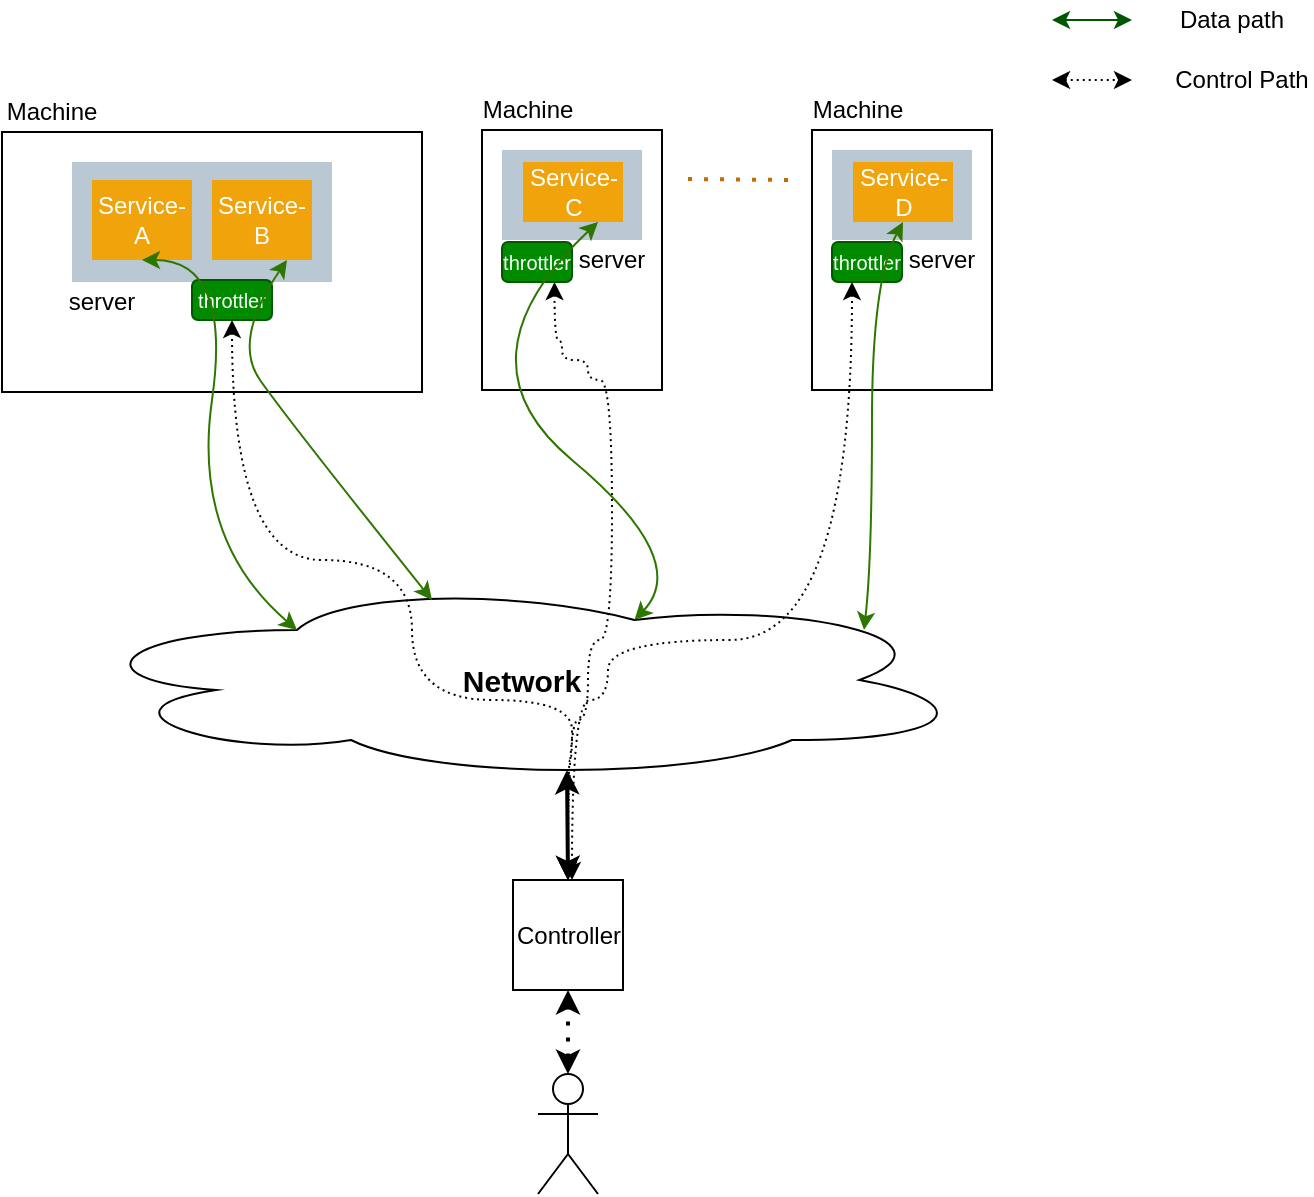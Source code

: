 <mxfile version="14.2.5" type="github">
  <diagram id="o8dBvlKgWYoHPPMzc1Fn" name="Page-1">
    <mxGraphModel dx="1133" dy="695" grid="1" gridSize="10" guides="1" tooltips="1" connect="1" arrows="1" fold="1" page="1" pageScale="1" pageWidth="850" pageHeight="1100" math="0" shadow="0">
      <root>
        <mxCell id="0" />
        <mxCell id="1" parent="0" />
        <mxCell id="hP6FGa3Ma4oHVqpmFwx4-2" value="" style="rounded=0;whiteSpace=wrap;html=1;" vertex="1" parent="1">
          <mxGeometry x="315" y="155" width="90" height="130" as="geometry" />
        </mxCell>
        <mxCell id="hP6FGa3Ma4oHVqpmFwx4-38" value="" style="rounded=0;whiteSpace=wrap;html=1;fillColor=#bac8d3;strokeColor=none;" vertex="1" parent="1">
          <mxGeometry x="325" y="165" width="70" height="45" as="geometry" />
        </mxCell>
        <mxCell id="hP6FGa3Ma4oHVqpmFwx4-3" value="" style="rounded=0;whiteSpace=wrap;html=1;" vertex="1" parent="1">
          <mxGeometry x="75" y="156" width="210" height="130" as="geometry" />
        </mxCell>
        <mxCell id="hP6FGa3Ma4oHVqpmFwx4-35" value="" style="rounded=0;whiteSpace=wrap;html=1;fillColor=#bac8d3;strokeColor=none;" vertex="1" parent="1">
          <mxGeometry x="110" y="171" width="130" height="60" as="geometry" />
        </mxCell>
        <mxCell id="hP6FGa3Ma4oHVqpmFwx4-4" value="Service-A" style="rounded=0;whiteSpace=wrap;html=1;fillColor=#f0a30a;fontColor=#ffffff;strokeColor=none;" vertex="1" parent="1">
          <mxGeometry x="120" y="180" width="50" height="40" as="geometry" />
        </mxCell>
        <mxCell id="hP6FGa3Ma4oHVqpmFwx4-5" value="Service-B" style="rounded=0;whiteSpace=wrap;html=1;fillColor=#f0a30a;fontColor=#ffffff;strokeColor=none;" vertex="1" parent="1">
          <mxGeometry x="180" y="180" width="50" height="40" as="geometry" />
        </mxCell>
        <mxCell id="hP6FGa3Ma4oHVqpmFwx4-6" value="Service-C" style="rounded=0;whiteSpace=wrap;html=1;fillColor=#f0a30a;fontColor=#ffffff;strokeColor=none;" vertex="1" parent="1">
          <mxGeometry x="335.5" y="171" width="50" height="30" as="geometry" />
        </mxCell>
        <mxCell id="hP6FGa3Ma4oHVqpmFwx4-7" value="" style="endArrow=none;dashed=1;html=1;dashPattern=1 3;strokeWidth=2;fillColor=#f0a30a;strokeColor=#BD7000;" edge="1" parent="1">
          <mxGeometry width="50" height="50" relative="1" as="geometry">
            <mxPoint x="418" y="179.5" as="sourcePoint" />
            <mxPoint x="468" y="180" as="targetPoint" />
          </mxGeometry>
        </mxCell>
        <mxCell id="hP6FGa3Ma4oHVqpmFwx4-9" value="&lt;font style=&quot;font-size: 10px&quot;&gt;throttler&lt;/font&gt;" style="rounded=1;whiteSpace=wrap;html=1;fillColor=#008a00;strokeColor=#005700;fontColor=#ffffff;" vertex="1" parent="1">
          <mxGeometry x="170" y="230" width="40" height="20" as="geometry" />
        </mxCell>
        <mxCell id="hP6FGa3Ma4oHVqpmFwx4-13" value="&lt;b&gt;&lt;font style=&quot;font-size: 15px&quot;&gt;Network&lt;/font&gt;&lt;/b&gt;" style="ellipse;shape=cloud;whiteSpace=wrap;html=1;" vertex="1" parent="1">
          <mxGeometry x="110" y="380" width="450" height="100" as="geometry" />
        </mxCell>
        <mxCell id="hP6FGa3Ma4oHVqpmFwx4-14" value="" style="curved=1;endArrow=classic;html=1;startArrow=classic;startFill=1;entryX=0.5;entryY=1;entryDx=0;entryDy=0;exitX=0.25;exitY=0.25;exitDx=0;exitDy=0;exitPerimeter=0;fillColor=#60a917;strokeColor=#2D7600;" edge="1" parent="1" source="hP6FGa3Ma4oHVqpmFwx4-13" target="hP6FGa3Ma4oHVqpmFwx4-4">
          <mxGeometry width="50" height="50" relative="1" as="geometry">
            <mxPoint x="330" y="350" as="sourcePoint" />
            <mxPoint x="380" y="300" as="targetPoint" />
            <Array as="points">
              <mxPoint x="170" y="360" />
              <mxPoint x="190" y="220" />
            </Array>
          </mxGeometry>
        </mxCell>
        <mxCell id="hP6FGa3Ma4oHVqpmFwx4-15" value="" style="curved=1;endArrow=classic;html=1;startArrow=classic;startFill=1;entryX=0.75;entryY=1;entryDx=0;entryDy=0;exitX=0.4;exitY=0.1;exitDx=0;exitDy=0;exitPerimeter=0;fillColor=#60a917;strokeColor=#2D7600;" edge="1" parent="1" source="hP6FGa3Ma4oHVqpmFwx4-13" target="hP6FGa3Ma4oHVqpmFwx4-5">
          <mxGeometry width="50" height="50" relative="1" as="geometry">
            <mxPoint x="232.5" y="415" as="sourcePoint" />
            <mxPoint x="129" y="290" as="targetPoint" />
            <Array as="points">
              <mxPoint x="218" y="300" />
              <mxPoint x="190" y="260" />
            </Array>
          </mxGeometry>
        </mxCell>
        <mxCell id="hP6FGa3Ma4oHVqpmFwx4-18" value="Controller" style="whiteSpace=wrap;html=1;aspect=fixed;" vertex="1" parent="1">
          <mxGeometry x="330.5" y="530" width="55" height="55" as="geometry" />
        </mxCell>
        <mxCell id="hP6FGa3Ma4oHVqpmFwx4-19" value="" style="shape=umlActor;verticalLabelPosition=bottom;verticalAlign=top;html=1;outlineConnect=0;" vertex="1" parent="1">
          <mxGeometry x="343" y="627" width="30" height="60" as="geometry" />
        </mxCell>
        <mxCell id="hP6FGa3Ma4oHVqpmFwx4-20" value="" style="endArrow=classic;dashed=1;html=1;dashPattern=1 3;strokeWidth=2;startArrow=classic;startFill=1;endFill=1;entryX=0.5;entryY=1;entryDx=0;entryDy=0;exitX=0.5;exitY=0;exitDx=0;exitDy=0;exitPerimeter=0;" edge="1" parent="1" source="hP6FGa3Ma4oHVqpmFwx4-19" target="hP6FGa3Ma4oHVqpmFwx4-18">
          <mxGeometry width="50" height="50" relative="1" as="geometry">
            <mxPoint x="360" y="620" as="sourcePoint" />
            <mxPoint x="260" y="400" as="targetPoint" />
          </mxGeometry>
        </mxCell>
        <mxCell id="hP6FGa3Ma4oHVqpmFwx4-22" style="edgeStyle=orthogonalEdgeStyle;curved=1;rounded=0;orthogonalLoop=1;jettySize=auto;html=1;startArrow=classic;startFill=1;endArrow=classic;endFill=1;dashed=1;dashPattern=1 2;exitX=0.5;exitY=1;exitDx=0;exitDy=0;entryX=0.5;entryY=0;entryDx=0;entryDy=0;" edge="1" parent="1" source="hP6FGa3Ma4oHVqpmFwx4-9" target="hP6FGa3Ma4oHVqpmFwx4-18">
          <mxGeometry relative="1" as="geometry">
            <mxPoint x="410" y="530" as="targetPoint" />
            <mxPoint x="220" y="230" as="sourcePoint" />
            <Array as="points">
              <mxPoint x="190" y="370" />
              <mxPoint x="280" y="370" />
              <mxPoint x="280" y="440" />
              <mxPoint x="360" y="440" />
              <mxPoint x="360" y="470" />
              <mxPoint x="358" y="470" />
            </Array>
          </mxGeometry>
        </mxCell>
        <mxCell id="hP6FGa3Ma4oHVqpmFwx4-23" value="" style="endArrow=classic;startArrow=classic;html=1;strokeWidth=2;exitX=0.5;exitY=0;exitDx=0;exitDy=0;entryX=0.55;entryY=0.95;entryDx=0;entryDy=0;entryPerimeter=0;" edge="1" parent="1" source="hP6FGa3Ma4oHVqpmFwx4-18" target="hP6FGa3Ma4oHVqpmFwx4-13">
          <mxGeometry width="50" height="50" relative="1" as="geometry">
            <mxPoint x="210" y="450" as="sourcePoint" />
            <mxPoint x="260" y="400" as="targetPoint" />
          </mxGeometry>
        </mxCell>
        <mxCell id="hP6FGa3Ma4oHVqpmFwx4-24" style="edgeStyle=orthogonalEdgeStyle;curved=1;rounded=0;orthogonalLoop=1;jettySize=auto;html=1;startArrow=classic;startFill=1;endArrow=classic;endFill=1;dashed=1;dashPattern=1 2;entryX=0.5;entryY=0;entryDx=0;entryDy=0;exitX=0.75;exitY=1;exitDx=0;exitDy=0;" edge="1" parent="1" source="hP6FGa3Ma4oHVqpmFwx4-31" target="hP6FGa3Ma4oHVqpmFwx4-18">
          <mxGeometry relative="1" as="geometry">
            <mxPoint x="368" y="540" as="targetPoint" />
            <mxPoint x="345" y="250" as="sourcePoint" />
            <Array as="points">
              <mxPoint x="351" y="260" />
              <mxPoint x="355" y="260" />
              <mxPoint x="355" y="270" />
              <mxPoint x="368" y="270" />
              <mxPoint x="368" y="280" />
              <mxPoint x="380" y="280" />
              <mxPoint x="380" y="410" />
              <mxPoint x="368" y="410" />
              <mxPoint x="368" y="450" />
              <mxPoint x="358" y="450" />
            </Array>
          </mxGeometry>
        </mxCell>
        <mxCell id="hP6FGa3Ma4oHVqpmFwx4-26" value="" style="endArrow=classic;startArrow=classic;html=1;strokeWidth=1;fillColor=#008a00;strokeColor=#005700;" edge="1" parent="1">
          <mxGeometry width="50" height="50" relative="1" as="geometry">
            <mxPoint x="600" y="100" as="sourcePoint" />
            <mxPoint x="640" y="100" as="targetPoint" />
          </mxGeometry>
        </mxCell>
        <mxCell id="hP6FGa3Ma4oHVqpmFwx4-27" value="Data path" style="text;html=1;strokeColor=none;fillColor=none;align=center;verticalAlign=middle;whiteSpace=wrap;rounded=0;" vertex="1" parent="1">
          <mxGeometry x="660" y="90" width="60" height="20" as="geometry" />
        </mxCell>
        <mxCell id="hP6FGa3Ma4oHVqpmFwx4-28" value="" style="endArrow=classic;startArrow=classic;html=1;strokeWidth=1;fillColor=#008a00;dashed=1;dashPattern=1 2;" edge="1" parent="1">
          <mxGeometry width="50" height="50" relative="1" as="geometry">
            <mxPoint x="600" y="130" as="sourcePoint" />
            <mxPoint x="640" y="130" as="targetPoint" />
          </mxGeometry>
        </mxCell>
        <mxCell id="hP6FGa3Ma4oHVqpmFwx4-29" value="Control Path" style="text;html=1;strokeColor=none;fillColor=none;align=center;verticalAlign=middle;whiteSpace=wrap;rounded=0;" vertex="1" parent="1">
          <mxGeometry x="660" y="120" width="70" height="20" as="geometry" />
        </mxCell>
        <mxCell id="hP6FGa3Ma4oHVqpmFwx4-31" value="&lt;font style=&quot;font-size: 10px&quot;&gt;throttler&lt;/font&gt;" style="rounded=1;whiteSpace=wrap;html=1;fillColor=#008a00;strokeColor=#005700;fontColor=#ffffff;" vertex="1" parent="1">
          <mxGeometry x="325" y="211" width="35" height="20" as="geometry" />
        </mxCell>
        <mxCell id="hP6FGa3Ma4oHVqpmFwx4-36" value="server" style="text;html=1;strokeColor=none;fillColor=none;align=center;verticalAlign=middle;whiteSpace=wrap;rounded=0;" vertex="1" parent="1">
          <mxGeometry x="110" y="231" width="30" height="20" as="geometry" />
        </mxCell>
        <mxCell id="hP6FGa3Ma4oHVqpmFwx4-37" value="Machine" style="text;html=1;strokeColor=none;fillColor=none;align=center;verticalAlign=middle;whiteSpace=wrap;rounded=0;" vertex="1" parent="1">
          <mxGeometry x="80" y="136" width="40" height="20" as="geometry" />
        </mxCell>
        <mxCell id="hP6FGa3Ma4oHVqpmFwx4-16" value="" style="curved=1;endArrow=classic;html=1;startArrow=classic;startFill=1;entryX=0.75;entryY=1;entryDx=0;entryDy=0;exitX=0.625;exitY=0.2;exitDx=0;exitDy=0;exitPerimeter=0;fillColor=#60a917;strokeColor=#2D7600;" edge="1" parent="1" source="hP6FGa3Ma4oHVqpmFwx4-13" target="hP6FGa3Ma4oHVqpmFwx4-6">
          <mxGeometry width="50" height="50" relative="1" as="geometry">
            <mxPoint x="242.5" y="425" as="sourcePoint" />
            <mxPoint x="139" y="300" as="targetPoint" />
            <Array as="points">
              <mxPoint x="420" y="370" />
              <mxPoint x="300" y="270" />
            </Array>
          </mxGeometry>
        </mxCell>
        <mxCell id="hP6FGa3Ma4oHVqpmFwx4-39" value="server" style="text;html=1;strokeColor=none;fillColor=none;align=center;verticalAlign=middle;whiteSpace=wrap;rounded=0;" vertex="1" parent="1">
          <mxGeometry x="365" y="210" width="30" height="20" as="geometry" />
        </mxCell>
        <mxCell id="hP6FGa3Ma4oHVqpmFwx4-40" value="Machine" style="text;html=1;strokeColor=none;fillColor=none;align=center;verticalAlign=middle;whiteSpace=wrap;rounded=0;" vertex="1" parent="1">
          <mxGeometry x="318" y="135" width="40" height="20" as="geometry" />
        </mxCell>
        <mxCell id="hP6FGa3Ma4oHVqpmFwx4-41" value="" style="rounded=0;whiteSpace=wrap;html=1;" vertex="1" parent="1">
          <mxGeometry x="480" y="155" width="90" height="130" as="geometry" />
        </mxCell>
        <mxCell id="hP6FGa3Ma4oHVqpmFwx4-42" value="" style="rounded=0;whiteSpace=wrap;html=1;fillColor=#bac8d3;strokeColor=none;" vertex="1" parent="1">
          <mxGeometry x="490" y="165" width="70" height="45" as="geometry" />
        </mxCell>
        <mxCell id="hP6FGa3Ma4oHVqpmFwx4-43" value="Service-D" style="rounded=0;whiteSpace=wrap;html=1;fillColor=#f0a30a;fontColor=#ffffff;strokeColor=none;" vertex="1" parent="1">
          <mxGeometry x="500.5" y="171" width="50" height="30" as="geometry" />
        </mxCell>
        <mxCell id="hP6FGa3Ma4oHVqpmFwx4-44" value="&lt;font style=&quot;font-size: 10px&quot;&gt;throttler&lt;/font&gt;" style="rounded=1;whiteSpace=wrap;html=1;fillColor=#008a00;strokeColor=#005700;fontColor=#ffffff;" vertex="1" parent="1">
          <mxGeometry x="490" y="211" width="35" height="20" as="geometry" />
        </mxCell>
        <mxCell id="hP6FGa3Ma4oHVqpmFwx4-45" value="server" style="text;html=1;strokeColor=none;fillColor=none;align=center;verticalAlign=middle;whiteSpace=wrap;rounded=0;" vertex="1" parent="1">
          <mxGeometry x="530" y="210" width="30" height="20" as="geometry" />
        </mxCell>
        <mxCell id="hP6FGa3Ma4oHVqpmFwx4-46" value="Machine" style="text;html=1;strokeColor=none;fillColor=none;align=center;verticalAlign=middle;whiteSpace=wrap;rounded=0;" vertex="1" parent="1">
          <mxGeometry x="483" y="135" width="40" height="20" as="geometry" />
        </mxCell>
        <mxCell id="hP6FGa3Ma4oHVqpmFwx4-25" style="edgeStyle=orthogonalEdgeStyle;curved=1;rounded=0;orthogonalLoop=1;jettySize=auto;html=1;startArrow=classic;startFill=1;endArrow=classic;endFill=1;dashed=1;dashPattern=1 2;exitX=0.5;exitY=1;exitDx=0;exitDy=0;" edge="1" parent="1">
          <mxGeometry relative="1" as="geometry">
            <mxPoint x="360" y="530" as="targetPoint" />
            <mxPoint x="500" y="231.0" as="sourcePoint" />
            <Array as="points">
              <mxPoint x="500" y="410" />
              <mxPoint x="378" y="410" />
              <mxPoint x="378" y="440" />
              <mxPoint x="360" y="440" />
            </Array>
          </mxGeometry>
        </mxCell>
        <mxCell id="hP6FGa3Ma4oHVqpmFwx4-17" value="" style="curved=1;endArrow=classic;html=1;startArrow=classic;startFill=1;exitX=0.88;exitY=0.25;exitDx=0;exitDy=0;exitPerimeter=0;fillColor=#60a917;strokeColor=#2D7600;entryX=0.5;entryY=1;entryDx=0;entryDy=0;" edge="1" parent="1" source="hP6FGa3Ma4oHVqpmFwx4-13" target="hP6FGa3Ma4oHVqpmFwx4-43">
          <mxGeometry width="50" height="50" relative="1" as="geometry">
            <mxPoint x="401.25" y="410" as="sourcePoint" />
            <mxPoint x="540" y="210" as="targetPoint" />
            <Array as="points">
              <mxPoint x="510" y="370" />
              <mxPoint x="510" y="230" />
            </Array>
          </mxGeometry>
        </mxCell>
      </root>
    </mxGraphModel>
  </diagram>
</mxfile>
